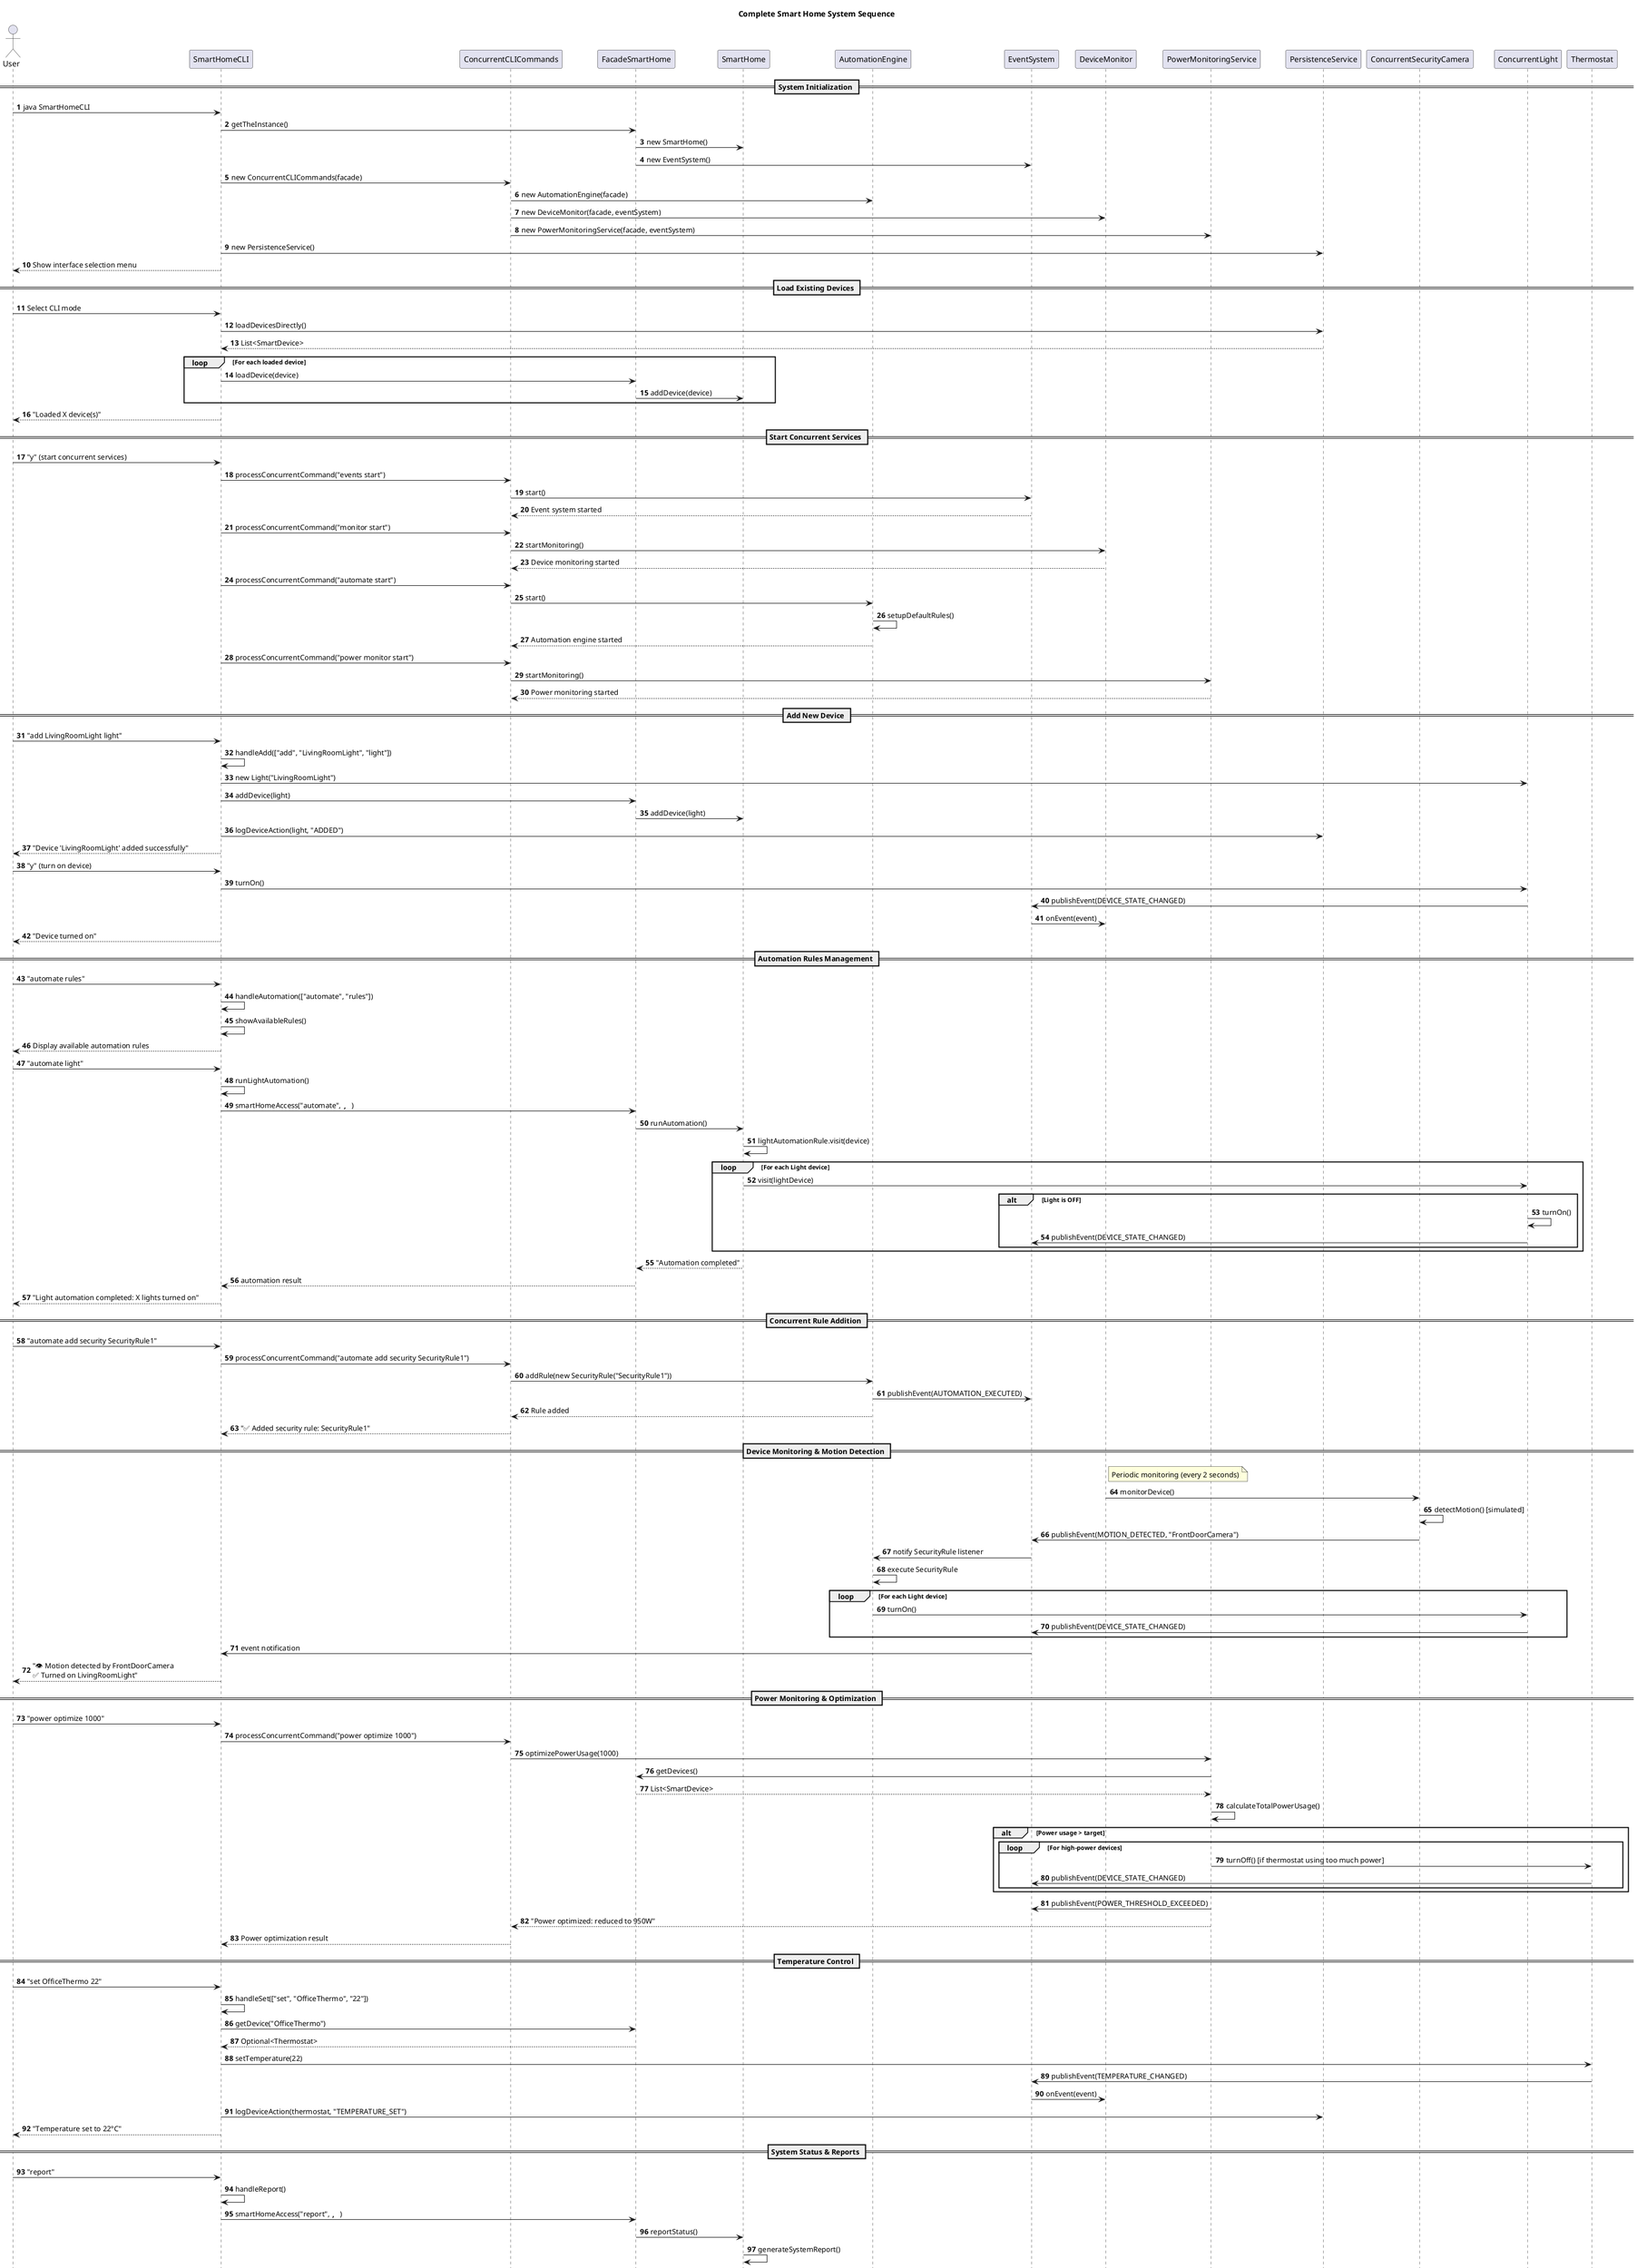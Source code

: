 @startuml
' Complete Sequence Diagram for Smart Home System Operations

autonumber
actor User
participant SmartHomeCLI as CLI
participant ConcurrentCLICommands as CC
participant FacadeSmartHome as F
participant SmartHome as SH
participant AutomationEngine as AE
participant EventSystem as ES
participant DeviceMonitor as DM
participant PowerMonitoringService as PMS
participant PersistenceService as PS
participant ConcurrentSecurityCamera as CSC
participant ConcurrentLight as CL
participant Thermostat as TH

title Complete Smart Home System Sequence

== System Initialization ==
User -> CLI: java SmartHomeCLI
CLI -> F: getTheInstance()
F -> SH: new SmartHome()
F -> ES: new EventSystem()
CLI -> CC: new ConcurrentCLICommands(facade)
CC -> AE: new AutomationEngine(facade)
CC -> DM: new DeviceMonitor(facade, eventSystem)
CC -> PMS: new PowerMonitoringService(facade, eventSystem)
CLI -> PS: new PersistenceService()
CLI --> User: Show interface selection menu

== Load Existing Devices ==
User -> CLI: Select CLI mode
CLI -> PS: loadDevicesDirectly()
PS --> CLI: List<SmartDevice>
loop For each loaded device
    CLI -> F: loadDevice(device)
    F -> SH: addDevice(device)
end
CLI --> User: "Loaded X device(s)"

== Start Concurrent Services ==
User -> CLI: "y" (start concurrent services)
CLI -> CC: processConcurrentCommand("events start")
CC -> ES: start()
ES --> CC: Event system started
CLI -> CC: processConcurrentCommand("monitor start")
CC -> DM: startMonitoring()
DM --> CC: Device monitoring started
CLI -> CC: processConcurrentCommand("automate start")
CC -> AE: start()
AE -> AE: setupDefaultRules()
AE --> CC: Automation engine started
CLI -> CC: processConcurrentCommand("power monitor start")
CC -> PMS: startMonitoring()
PMS --> CC: Power monitoring started

== Add New Device ==
User -> CLI: "add LivingRoomLight light"
CLI -> CLI: handleAdd(["add", "LivingRoomLight", "light"])
CLI -> CL: new Light("LivingRoomLight")
CLI -> F: addDevice(light)
F -> SH: addDevice(light)
CLI -> PS: logDeviceAction(light, "ADDED")
CLI --> User: "Device 'LivingRoomLight' added successfully"
User -> CLI: "y" (turn on device)
CLI -> CL: turnOn()
CL -> ES: publishEvent(DEVICE_STATE_CHANGED)
ES -> DM: onEvent(event)
CLI --> User: "Device turned on"

== Automation Rules Management ==
User -> CLI: "automate rules"
CLI -> CLI: handleAutomation(["automate", "rules"])
CLI -> CLI: showAvailableRules()
CLI --> User: Display available automation rules

User -> CLI: "automate light"
CLI -> CLI: runLightAutomation()
CLI -> F: smartHomeAccess("automate", "", "")
F -> SH: runAutomation()
SH -> SH: lightAutomationRule.visit(device)
loop For each Light device
    SH -> CL: visit(lightDevice)
    alt Light is OFF
        CL -> CL: turnOn()
        CL -> ES: publishEvent(DEVICE_STATE_CHANGED)
    end
end
SH --> F: "Automation completed"
F --> CLI: automation result
CLI --> User: "Light automation completed: X lights turned on"

== Concurrent Rule Addition ==
User -> CLI: "automate add security SecurityRule1"
CLI -> CC: processConcurrentCommand("automate add security SecurityRule1")
CC -> AE: addRule(new SecurityRule("SecurityRule1"))
AE -> ES: publishEvent(AUTOMATION_EXECUTED)
AE --> CC: Rule added
CC --> CLI: "✅ Added security rule: SecurityRule1"

== Device Monitoring & Motion Detection ==
note right of DM: Periodic monitoring (every 2 seconds)
DM -> CSC: monitorDevice()
CSC -> CSC: detectMotion() [simulated]
CSC -> ES: publishEvent(MOTION_DETECTED, "FrontDoorCamera")
ES -> AE: notify SecurityRule listener
AE -> AE: execute SecurityRule
loop For each Light device
    AE -> CL: turnOn()
    CL -> ES: publishEvent(DEVICE_STATE_CHANGED)
end
ES -> CLI: event notification
CLI --> User: "👁️ Motion detected by FrontDoorCamera\n✅ Turned on LivingRoomLight"

== Power Monitoring & Optimization ==
User -> CLI: "power optimize 1000"
CLI -> CC: processConcurrentCommand("power optimize 1000")
CC -> PMS: optimizePowerUsage(1000)
PMS -> F: getDevices()
F --> PMS: List<SmartDevice>
PMS -> PMS: calculateTotalPowerUsage()
alt Power usage > target
    loop For high-power devices
        PMS -> TH: turnOff() [if thermostat using too much power]
        TH -> ES: publishEvent(DEVICE_STATE_CHANGED)
    end
end
PMS -> ES: publishEvent(POWER_THRESHOLD_EXCEEDED)
PMS --> CC: "Power optimized: reduced to 950W"
CC --> CLI: Power optimization result

== Temperature Control ==
User -> CLI: "set OfficeThermo 22"
CLI -> CLI: handleSet(["set", "OfficeThermo", "22"])
CLI -> F: getDevice("OfficeThermo")
F --> CLI: Optional<Thermostat>
CLI -> TH: setTemperature(22)
TH -> ES: publishEvent(TEMPERATURE_CHANGED)
ES -> DM: onEvent(event)
CLI -> PS: logDeviceAction(thermostat, "TEMPERATURE_SET")
CLI --> User: "Temperature set to 22°C"

== System Status & Reports ==
User -> CLI: "report"
CLI -> CLI: handleReport()
CLI -> F: smartHomeAccess("report", "", "")
F -> SH: reportStatus()
SH -> SH: generateSystemReport()
SH --> F: system status report
F --> CLI: status report
CLI --> User: Display system report with device states

User -> CLI: "stats"
CLI -> CLI: handleStats([])
CLI -> PS: getSystemSummary()
PS --> CLI: system statistics
CLI --> User: Display system statistics

== Save & Persistence ==
User -> CLI: "save"
CLI -> CLI: handleSave()
CLI -> F: getDevices()
F --> CLI: List<SmartDevice>
CLI -> PS: saveDeviceStatesToDatabase(devices)
CLI -> PS: saveDeviceStatesBinary(devices)
CLI -> PS: saveDeviceStatesJson(devices)
PS --> CLI: Save confirmation
CLI --> User: "Saved X device(s)"

== GUI Launch (Concurrent) ==
User -> CLI: "gui"
CLI -> CLI: launchGUI()
CLI -> PS: saveAllDevices(devices) [before GUI launch]
CLI -> CLI: Launch JavaFX in separate thread
note right: GUI runs independently, CLI continues
CLI --> User: "✅ GUI launch initiated\nNote: CLI remains active"

== Error Handling ==
User -> CLI: "automate add temperature TempRule invalid"
CLI -> CC: processConcurrentCommand("automate add temperature TempRule invalid")
CC -> CC: parseTemperatureRule() [fails]
CC --> CLI: "❌ Error: Invalid tolerance value"
CLI --> User: "❌ Error: Invalid tolerance value"

== System Shutdown ==
User -> CLI: "exit"
CLI -> CLI: handleExit()
CLI -> F: getDevices()
F --> CLI: List<SmartDevice>
CLI -> PS: saveAllDevices(devices)
CLI -> CC: shutdown()
CC -> AE: stop()
CC -> DM: stopMonitoring()
CC -> PMS: stopMonitoring()
CC -> ES: stop()
CLI -> CLI: executorService.shutdown()
CLI --> User: "Thank you for using Smart Home System. Goodbye!"

@enduml